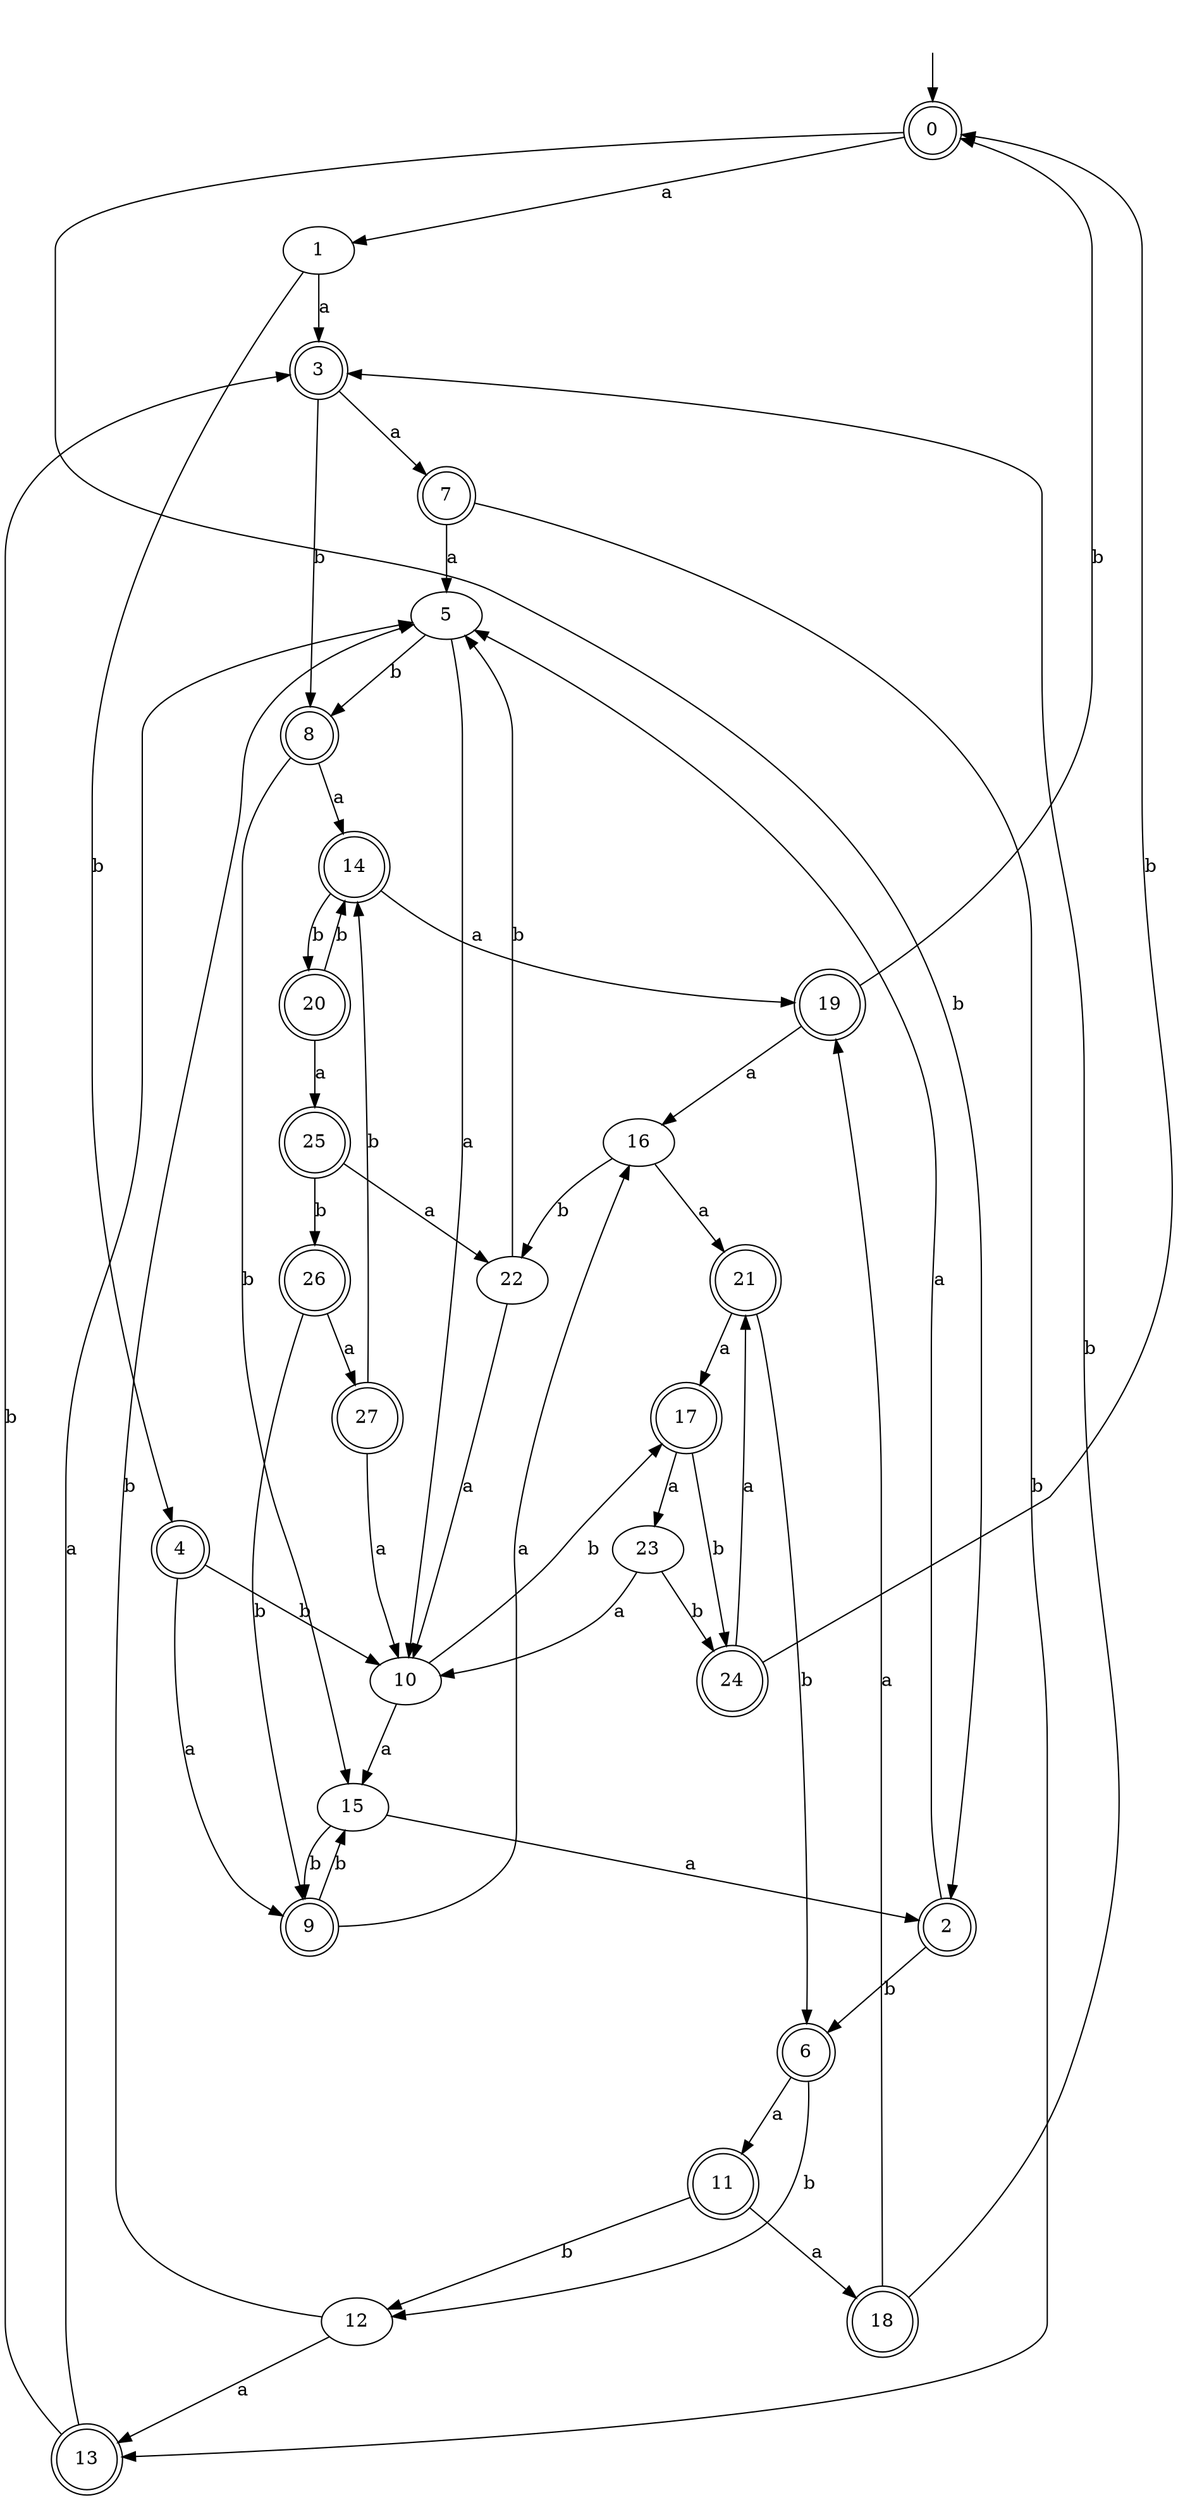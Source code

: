 digraph RandomDFA {
  __start0 [label="", shape=none];
  __start0 -> 0 [label=""];
  0 [shape=circle] [shape=doublecircle]
  0 -> 1 [label="a"]
  0 -> 2 [label="b"]
  1
  1 -> 3 [label="a"]
  1 -> 4 [label="b"]
  2 [shape=doublecircle]
  2 -> 5 [label="a"]
  2 -> 6 [label="b"]
  3 [shape=doublecircle]
  3 -> 7 [label="a"]
  3 -> 8 [label="b"]
  4 [shape=doublecircle]
  4 -> 9 [label="a"]
  4 -> 10 [label="b"]
  5
  5 -> 10 [label="a"]
  5 -> 8 [label="b"]
  6 [shape=doublecircle]
  6 -> 11 [label="a"]
  6 -> 12 [label="b"]
  7 [shape=doublecircle]
  7 -> 5 [label="a"]
  7 -> 13 [label="b"]
  8 [shape=doublecircle]
  8 -> 14 [label="a"]
  8 -> 15 [label="b"]
  9 [shape=doublecircle]
  9 -> 16 [label="a"]
  9 -> 15 [label="b"]
  10
  10 -> 15 [label="a"]
  10 -> 17 [label="b"]
  11 [shape=doublecircle]
  11 -> 18 [label="a"]
  11 -> 12 [label="b"]
  12
  12 -> 13 [label="a"]
  12 -> 5 [label="b"]
  13 [shape=doublecircle]
  13 -> 5 [label="a"]
  13 -> 3 [label="b"]
  14 [shape=doublecircle]
  14 -> 19 [label="a"]
  14 -> 20 [label="b"]
  15
  15 -> 2 [label="a"]
  15 -> 9 [label="b"]
  16
  16 -> 21 [label="a"]
  16 -> 22 [label="b"]
  17 [shape=doublecircle]
  17 -> 23 [label="a"]
  17 -> 24 [label="b"]
  18 [shape=doublecircle]
  18 -> 19 [label="a"]
  18 -> 3 [label="b"]
  19 [shape=doublecircle]
  19 -> 16 [label="a"]
  19 -> 0 [label="b"]
  20 [shape=doublecircle]
  20 -> 25 [label="a"]
  20 -> 14 [label="b"]
  21 [shape=doublecircle]
  21 -> 17 [label="a"]
  21 -> 6 [label="b"]
  22
  22 -> 10 [label="a"]
  22 -> 5 [label="b"]
  23
  23 -> 10 [label="a"]
  23 -> 24 [label="b"]
  24 [shape=doublecircle]
  24 -> 21 [label="a"]
  24 -> 0 [label="b"]
  25 [shape=doublecircle]
  25 -> 22 [label="a"]
  25 -> 26 [label="b"]
  26 [shape=doublecircle]
  26 -> 27 [label="a"]
  26 -> 9 [label="b"]
  27 [shape=doublecircle]
  27 -> 10 [label="a"]
  27 -> 14 [label="b"]
}

